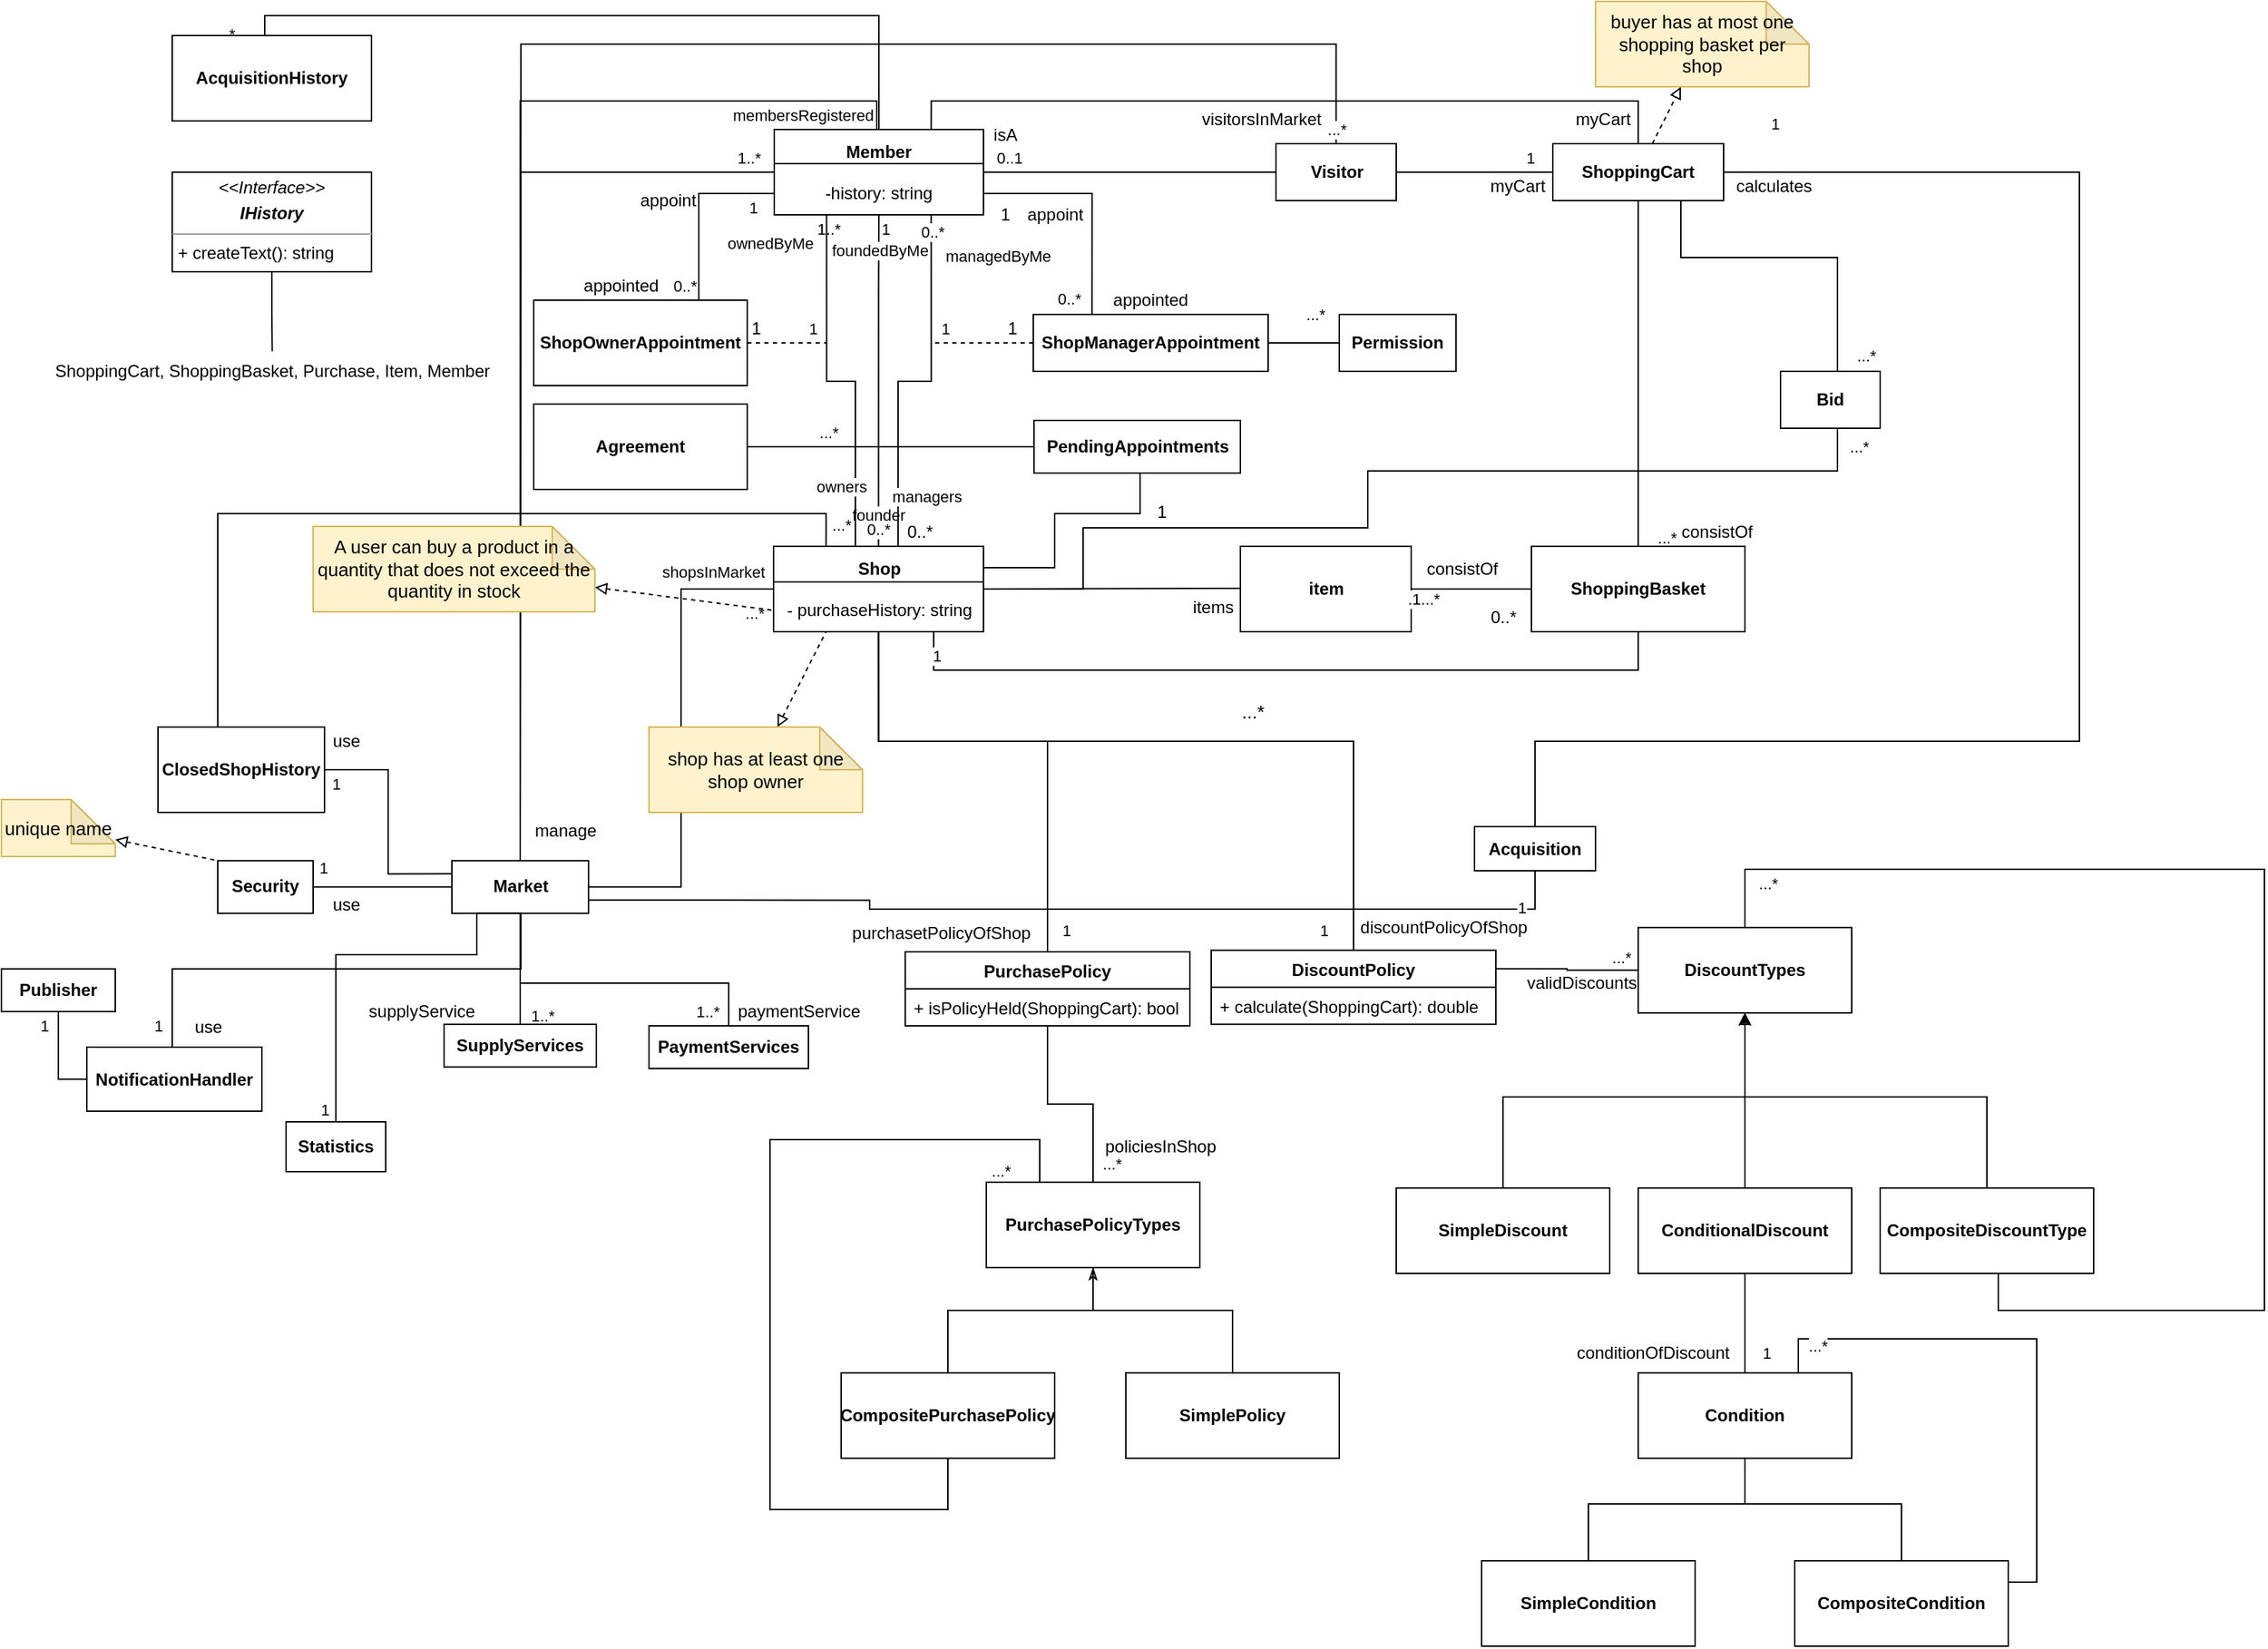 <mxfile version="19.0.2" type="device"><diagram id="ILf7Ryxjf1LyXg-0xfTQ" name="Page-1"><mxGraphModel dx="2621" dy="1331" grid="1" gridSize="10" guides="1" tooltips="1" connect="1" arrows="1" fold="1" page="1" pageScale="1" pageWidth="1169" pageHeight="827" math="0" shadow="0"><root><mxCell id="0"/><mxCell id="1" parent="0"/><mxCell id="zZ04MCCnHrwpb3KBMDZk-2" value="1..*" style="edgeStyle=orthogonalEdgeStyle;rounded=0;orthogonalLoop=1;jettySize=auto;html=1;entryX=0.5;entryY=0;entryDx=0;entryDy=0;exitX=0.5;exitY=1;exitDx=0;exitDy=0;endArrow=none;endFill=0;" parent="1" source="zZ04MCCnHrwpb3KBMDZk-151" target="zZ04MCCnHrwpb3KBMDZk-154" edge="1"><mxGeometry x="0.919" y="15" relative="1" as="geometry"><mxPoint x="-350.0" y="-20" as="sourcePoint"/><mxPoint x="-480.0" y="80" as="targetPoint"/><Array as="points"><mxPoint x="-278" y="240"/><mxPoint x="-338" y="240"/></Array><mxPoint as="offset"/></mxGeometry></mxCell><mxCell id="zZ04MCCnHrwpb3KBMDZk-6" value="...*" style="edgeStyle=orthogonalEdgeStyle;rounded=0;orthogonalLoop=1;jettySize=auto;html=1;entryX=0;entryY=0.5;entryDx=0;entryDy=0;exitX=1;exitY=0.25;exitDx=0;exitDy=0;endArrow=none;endFill=0;" parent="1" source="YQNzFtqmVnF-tTGoJXJY-17" target="zZ04MCCnHrwpb3KBMDZk-147" edge="1"><mxGeometry x="0.76" y="9" relative="1" as="geometry"><mxPoint x="345.5" y="240.92" as="sourcePoint"/><mxPoint x="-100.0" y="299.92" as="targetPoint"/><Array as="points"/><mxPoint as="offset"/></mxGeometry></mxCell><mxCell id="zZ04MCCnHrwpb3KBMDZk-12" value="...*" style="edgeStyle=orthogonalEdgeStyle;rounded=0;orthogonalLoop=1;jettySize=auto;html=1;exitX=1;exitY=0.5;exitDx=0;exitDy=0;entryX=0;entryY=0.5;entryDx=0;entryDy=0;startArrow=none;startFill=0;endArrow=none;endFill=0;" parent="1" source="zZ04MCCnHrwpb3KBMDZk-151" target="zZ04MCCnHrwpb3KBMDZk-152" edge="1"><mxGeometry x="0.919" y="-17" relative="1" as="geometry"><mxPoint x="-270" y="-41" as="sourcePoint"/><mxPoint x="-135" y="-41" as="targetPoint"/><mxPoint as="offset"/></mxGeometry></mxCell><mxCell id="rdCkNBiLZeJafty6B3A2-29" value="shopsInMarket" style="edgeLabel;html=1;align=center;verticalAlign=middle;resizable=0;points=[];" parent="zZ04MCCnHrwpb3KBMDZk-12" vertex="1" connectable="0"><mxGeometry x="0.74" y="12" relative="1" as="geometry"><mxPoint x="1" as="offset"/></mxGeometry></mxCell><mxCell id="zZ04MCCnHrwpb3KBMDZk-18" value="1" style="edgeStyle=orthogonalEdgeStyle;rounded=0;orthogonalLoop=1;jettySize=auto;html=1;entryX=1;entryY=0.5;entryDx=0;entryDy=0;startArrow=none;startFill=0;endArrow=none;endFill=0;" parent="1" source="zZ04MCCnHrwpb3KBMDZk-133" target="zZ04MCCnHrwpb3KBMDZk-134" edge="1"><mxGeometry x="-0.699" y="-10" relative="1" as="geometry"><mxPoint x="490" y="6" as="sourcePoint"/><mxPoint x="490" y="80" as="targetPoint"/><mxPoint as="offset"/></mxGeometry></mxCell><mxCell id="zZ04MCCnHrwpb3KBMDZk-116" value="...*" style="edgeStyle=orthogonalEdgeStyle;rounded=0;orthogonalLoop=1;jettySize=auto;html=1;exitX=0.5;exitY=1;exitDx=0;exitDy=0;entryX=0.5;entryY=0;entryDx=0;entryDy=0;endArrow=none;endFill=0;" parent="1" source="zZ04MCCnHrwpb3KBMDZk-133" target="zZ04MCCnHrwpb3KBMDZk-135" edge="1"><mxGeometry x="0.946" y="20" relative="1" as="geometry"><mxPoint x="570" y="-41" as="sourcePoint"/><mxPoint x="640" y="-41" as="targetPoint"/><mxPoint as="offset"/></mxGeometry></mxCell><mxCell id="zZ04MCCnHrwpb3KBMDZk-132" value="item" style="rounded=0;whiteSpace=wrap;html=1;fontStyle=1" parent="1" vertex="1"><mxGeometry x="190.5" y="-67" width="120" height="60" as="geometry"/></mxCell><mxCell id="lGT1LB07T4u3BuduWVPf-15" style="rounded=0;orthogonalLoop=1;jettySize=auto;html=1;startArrow=none;startFill=0;endArrow=block;endFill=0;dashed=1;" parent="1" source="zZ04MCCnHrwpb3KBMDZk-133" target="lGT1LB07T4u3BuduWVPf-12" edge="1"><mxGeometry relative="1" as="geometry"/></mxCell><mxCell id="BSLbOPOutaObehnxIBxA-10" value="...*" style="edgeStyle=orthogonalEdgeStyle;rounded=0;orthogonalLoop=1;jettySize=auto;html=1;endArrow=none;endFill=0;exitX=0.75;exitY=1;exitDx=0;exitDy=0;" edge="1" parent="1" source="zZ04MCCnHrwpb3KBMDZk-133" target="BSLbOPOutaObehnxIBxA-9"><mxGeometry x="0.9" y="20" relative="1" as="geometry"><Array as="points"><mxPoint x="500" y="-270"/><mxPoint x="610" y="-270"/></Array><mxPoint as="offset"/></mxGeometry></mxCell><mxCell id="zZ04MCCnHrwpb3KBMDZk-133" value="ShoppingCart" style="rounded=0;whiteSpace=wrap;html=1;fontStyle=1" parent="1" vertex="1"><mxGeometry x="410" y="-350" width="120" height="40" as="geometry"/></mxCell><mxCell id="AmER0RgIstThI9tEPLfv-13" value="0..1" style="edgeStyle=orthogonalEdgeStyle;rounded=0;orthogonalLoop=1;jettySize=auto;html=1;entryX=1;entryY=0.5;entryDx=0;entryDy=0;endArrow=none;endFill=0;" parent="1" source="zZ04MCCnHrwpb3KBMDZk-134" target="zZ04MCCnHrwpb3KBMDZk-136" edge="1"><mxGeometry x="0.83" y="-10" relative="1" as="geometry"><mxPoint as="offset"/></mxGeometry></mxCell><mxCell id="Gc8ruNeYJKHs7uA-cRgz-5" style="edgeStyle=orthogonalEdgeStyle;rounded=0;orthogonalLoop=1;jettySize=auto;html=1;entryX=0.5;entryY=0;entryDx=0;entryDy=0;endArrow=none;endFill=0;exitX=0.5;exitY=0;exitDx=0;exitDy=0;" parent="1" source="zZ04MCCnHrwpb3KBMDZk-136" target="Gc8ruNeYJKHs7uA-cRgz-4" edge="1"><mxGeometry relative="1" as="geometry"><Array as="points"><mxPoint x="-63" y="-440"/><mxPoint x="-495" y="-440"/><mxPoint x="-495" y="-426"/></Array></mxGeometry></mxCell><mxCell id="Gc8ruNeYJKHs7uA-cRgz-6" value="...*" style="edgeLabel;html=1;align=center;verticalAlign=middle;resizable=0;points=[];" parent="Gc8ruNeYJKHs7uA-cRgz-5" vertex="1" connectable="0"><mxGeometry x="0.938" y="-6" relative="1" as="geometry"><mxPoint x="-22" y="10" as="offset"/></mxGeometry></mxCell><mxCell id="zZ04MCCnHrwpb3KBMDZk-134" value="Visitor" style="rounded=0;whiteSpace=wrap;html=1;fontStyle=1" parent="1" vertex="1"><mxGeometry x="215.5" y="-350" width="84.5" height="40" as="geometry"/></mxCell><mxCell id="AmER0RgIstThI9tEPLfv-28" style="edgeStyle=orthogonalEdgeStyle;rounded=0;orthogonalLoop=1;jettySize=auto;html=1;entryX=0.75;entryY=1;entryDx=0;entryDy=0;endArrow=none;endFill=0;" parent="1" source="zZ04MCCnHrwpb3KBMDZk-135" target="zZ04MCCnHrwpb3KBMDZk-152" edge="1"><mxGeometry relative="1" as="geometry"><Array as="points"><mxPoint x="470" y="20"/><mxPoint x="-25" y="20"/></Array></mxGeometry></mxCell><mxCell id="AmER0RgIstThI9tEPLfv-60" value="1" style="edgeLabel;html=1;align=center;verticalAlign=middle;resizable=0;points=[];" parent="AmER0RgIstThI9tEPLfv-28" vertex="1" connectable="0"><mxGeometry x="0.846" y="-1" relative="1" as="geometry"><mxPoint x="-12" y="-9" as="offset"/></mxGeometry></mxCell><mxCell id="AmER0RgIstThI9tEPLfv-52" value=".1...*" style="edgeStyle=orthogonalEdgeStyle;rounded=0;orthogonalLoop=1;jettySize=auto;html=1;endArrow=none;endFill=0;" parent="1" source="zZ04MCCnHrwpb3KBMDZk-135" target="zZ04MCCnHrwpb3KBMDZk-132" edge="1"><mxGeometry x="0.775" y="7" relative="1" as="geometry"><mxPoint x="-1" as="offset"/></mxGeometry></mxCell><mxCell id="zZ04MCCnHrwpb3KBMDZk-135" value="ShoppingBasket" style="rounded=0;whiteSpace=wrap;html=1;fontStyle=1" parent="1" vertex="1"><mxGeometry x="395" y="-67" width="150" height="60" as="geometry"/></mxCell><mxCell id="AmER0RgIstThI9tEPLfv-17" style="edgeStyle=orthogonalEdgeStyle;rounded=0;orthogonalLoop=1;jettySize=auto;html=1;entryX=0.5;entryY=0;entryDx=0;entryDy=0;endArrow=none;endFill=0;exitX=0.75;exitY=0;exitDx=0;exitDy=0;" parent="1" source="zZ04MCCnHrwpb3KBMDZk-136" target="zZ04MCCnHrwpb3KBMDZk-133" edge="1"><mxGeometry relative="1" as="geometry"/></mxCell><mxCell id="zZ04MCCnHrwpb3KBMDZk-136" value="&lt;b&gt;Member&lt;/b&gt;&lt;br&gt;&lt;div style=&quot;text-align: left&quot;&gt;&lt;span&gt;&lt;br&gt;&lt;/span&gt;&lt;/div&gt;&lt;div style=&quot;text-align: left&quot;&gt;&lt;span&gt;-history: string&lt;/span&gt;&lt;/div&gt;" style="rounded=0;whiteSpace=wrap;html=1;" parent="1" vertex="1"><mxGeometry x="-137" y="-360" width="147" height="60" as="geometry"/></mxCell><mxCell id="AmER0RgIstThI9tEPLfv-18" value="0..*" style="edgeStyle=orthogonalEdgeStyle;rounded=0;orthogonalLoop=1;jettySize=auto;html=1;entryX=1;entryY=0.75;entryDx=0;entryDy=0;endArrow=none;endFill=0;exitX=0.25;exitY=0;exitDx=0;exitDy=0;" parent="1" source="zZ04MCCnHrwpb3KBMDZk-137" target="zZ04MCCnHrwpb3KBMDZk-136" edge="1"><mxGeometry x="-0.876" y="16" relative="1" as="geometry"><mxPoint y="-1" as="offset"/></mxGeometry></mxCell><mxCell id="AmER0RgIstThI9tEPLfv-20" value="1" style="edgeStyle=orthogonalEdgeStyle;rounded=0;orthogonalLoop=1;jettySize=auto;html=1;endArrow=none;endFill=0;dashed=1;exitX=0;exitY=0.5;exitDx=0;exitDy=0;" parent="1" source="zZ04MCCnHrwpb3KBMDZk-137" edge="1"><mxGeometry x="0.818" y="-10" relative="1" as="geometry"><mxPoint x="-24" y="-210" as="targetPoint"/><mxPoint x="38" y="-210" as="sourcePoint"/><mxPoint as="offset"/></mxGeometry></mxCell><mxCell id="BSLbOPOutaObehnxIBxA-2" value="...*" style="edgeStyle=orthogonalEdgeStyle;rounded=0;orthogonalLoop=1;jettySize=auto;html=1;endArrow=none;endFill=0;" edge="1" parent="1" source="zZ04MCCnHrwpb3KBMDZk-137" target="BSLbOPOutaObehnxIBxA-1"><mxGeometry x="0.321" y="20" relative="1" as="geometry"><mxPoint as="offset"/></mxGeometry></mxCell><mxCell id="zZ04MCCnHrwpb3KBMDZk-137" value="&lt;b&gt;ShopManagerAppointment&lt;/b&gt;" style="rounded=0;whiteSpace=wrap;html=1;" parent="1" vertex="1"><mxGeometry x="45" y="-230" width="165" height="40" as="geometry"/></mxCell><mxCell id="rdCkNBiLZeJafty6B3A2-33" style="edgeStyle=orthogonalEdgeStyle;rounded=0;orthogonalLoop=1;jettySize=auto;html=1;entryX=0.5;entryY=0;entryDx=0;entryDy=0;endArrow=none;endFill=0;startArrow=block;startFill=0;exitX=0.5;exitY=1;exitDx=0;exitDy=0;" parent="1" source="zZ04MCCnHrwpb3KBMDZk-147" target="rdCkNBiLZeJafty6B3A2-30" edge="1"><mxGeometry relative="1" as="geometry"><Array as="points"><mxPoint x="545" y="360"/><mxPoint x="545" y="360"/></Array></mxGeometry></mxCell><mxCell id="rdCkNBiLZeJafty6B3A2-34" style="edgeStyle=orthogonalEdgeStyle;rounded=0;orthogonalLoop=1;jettySize=auto;html=1;endArrow=none;endFill=0;startArrow=block;startFill=0;exitX=0.5;exitY=1;exitDx=0;exitDy=0;entryX=0.5;entryY=0;entryDx=0;entryDy=0;" parent="1" source="zZ04MCCnHrwpb3KBMDZk-147" target="rdCkNBiLZeJafty6B3A2-31" edge="1"><mxGeometry relative="1" as="geometry"><Array as="points"><mxPoint x="545" y="320"/><mxPoint x="375" y="320"/></Array></mxGeometry></mxCell><mxCell id="zZ04MCCnHrwpb3KBMDZk-147" value="&lt;span style=&quot;font-weight: 700&quot;&gt;DiscountTypes&lt;br&gt;&lt;/span&gt;" style="rounded=0;whiteSpace=wrap;html=1;" parent="1" vertex="1"><mxGeometry x="470" y="200.92" width="150" height="60" as="geometry"/></mxCell><mxCell id="zZ04MCCnHrwpb3KBMDZk-150" value="&lt;span style=&quot;font-weight: 700&quot;&gt;Security&lt;/span&gt;" style="rounded=0;whiteSpace=wrap;html=1;" parent="1" vertex="1"><mxGeometry x="-528" y="153.92" width="67" height="37" as="geometry"/></mxCell><mxCell id="zZ04MCCnHrwpb3KBMDZk-164" value="1..*" style="edgeStyle=orthogonalEdgeStyle;rounded=0;orthogonalLoop=1;jettySize=auto;html=1;exitX=0.5;exitY=1;exitDx=0;exitDy=0;endArrow=none;endFill=0;entryX=0.5;entryY=0;entryDx=0;entryDy=0;" parent="1" source="zZ04MCCnHrwpb3KBMDZk-151" target="zZ04MCCnHrwpb3KBMDZk-161" edge="1"><mxGeometry x="0.921" y="-15" relative="1" as="geometry"><Array as="points"><mxPoint x="-278" y="240"/><mxPoint x="-173" y="240"/></Array><mxPoint y="-1" as="offset"/></mxGeometry></mxCell><mxCell id="zZ04MCCnHrwpb3KBMDZk-165" value="1" style="edgeStyle=orthogonalEdgeStyle;rounded=0;orthogonalLoop=1;jettySize=auto;html=1;exitX=0;exitY=0.5;exitDx=0;exitDy=0;entryX=1;entryY=0.5;entryDx=0;entryDy=0;endArrow=none;endFill=0;" parent="1" source="zZ04MCCnHrwpb3KBMDZk-151" target="zZ04MCCnHrwpb3KBMDZk-150" edge="1"><mxGeometry x="0.859" y="-13" relative="1" as="geometry"><mxPoint as="offset"/></mxGeometry></mxCell><mxCell id="AmER0RgIstThI9tEPLfv-12" style="edgeStyle=orthogonalEdgeStyle;rounded=0;orthogonalLoop=1;jettySize=auto;html=1;entryX=0.5;entryY=0;entryDx=0;entryDy=0;endArrow=none;endFill=0;exitX=0.5;exitY=0;exitDx=0;exitDy=0;" parent="1" source="zZ04MCCnHrwpb3KBMDZk-151" target="zZ04MCCnHrwpb3KBMDZk-136" edge="1"><mxGeometry relative="1" as="geometry"><Array as="points"><mxPoint x="-315" y="-380"/><mxPoint x="-65" y="-380"/><mxPoint x="-65" y="-360"/></Array></mxGeometry></mxCell><mxCell id="rdCkNBiLZeJafty6B3A2-19" value="membersRegistered" style="edgeLabel;html=1;align=center;verticalAlign=middle;resizable=0;points=[];" parent="AmER0RgIstThI9tEPLfv-12" vertex="1" connectable="0"><mxGeometry x="0.783" y="2" relative="1" as="geometry"><mxPoint x="14" y="12" as="offset"/></mxGeometry></mxCell><mxCell id="AmER0RgIstThI9tEPLfv-29" value="...*" style="edgeStyle=orthogonalEdgeStyle;rounded=0;orthogonalLoop=1;jettySize=auto;html=1;endArrow=none;endFill=0;exitX=0.5;exitY=0;exitDx=0;exitDy=0;" parent="1" source="zZ04MCCnHrwpb3KBMDZk-151" target="zZ04MCCnHrwpb3KBMDZk-134" edge="1"><mxGeometry x="0.983" relative="1" as="geometry"><Array as="points"><mxPoint x="-315" y="143"/><mxPoint x="-315" y="-420"/><mxPoint x="266" y="-420"/></Array><mxPoint as="offset"/></mxGeometry></mxCell><mxCell id="zZ04MCCnHrwpb3KBMDZk-151" value="&lt;span style=&quot;font-weight: 700&quot;&gt;Market&lt;/span&gt;" style="rounded=0;whiteSpace=wrap;html=1;" parent="1" vertex="1"><mxGeometry x="-363.5" y="153.92" width="96" height="37" as="geometry"/></mxCell><mxCell id="zZ04MCCnHrwpb3KBMDZk-153" style="edgeStyle=orthogonalEdgeStyle;rounded=0;orthogonalLoop=1;jettySize=auto;html=1;exitX=1;exitY=0.5;exitDx=0;exitDy=0;endArrow=none;endFill=0;" parent="1" source="zZ04MCCnHrwpb3KBMDZk-152" edge="1"><mxGeometry relative="1" as="geometry"><mxPoint x="190.0" y="-37.5" as="targetPoint"/></mxGeometry></mxCell><mxCell id="zZ04MCCnHrwpb3KBMDZk-166" value="1" style="edgeStyle=orthogonalEdgeStyle;rounded=0;orthogonalLoop=1;jettySize=auto;html=1;exitX=0.5;exitY=1;exitDx=0;exitDy=0;entryX=0.5;entryY=0;entryDx=0;entryDy=0;endArrow=none;endFill=0;" parent="1" source="zZ04MCCnHrwpb3KBMDZk-152" target="YQNzFtqmVnF-tTGoJXJY-17" edge="1"><mxGeometry x="0.949" y="-21" relative="1" as="geometry"><Array as="points"><mxPoint x="-64" y="70"/><mxPoint x="270" y="70"/></Array><mxPoint as="offset"/><mxPoint x="270.5" y="210.92" as="targetPoint"/></mxGeometry></mxCell><mxCell id="lGT1LB07T4u3BuduWVPf-9" value="1" style="edgeStyle=orthogonalEdgeStyle;rounded=0;orthogonalLoop=1;jettySize=auto;html=1;startArrow=none;startFill=0;endArrow=none;endFill=0;entryX=0.5;entryY=0;entryDx=0;entryDy=0;exitX=0.5;exitY=1;exitDx=0;exitDy=0;" parent="1" source="zZ04MCCnHrwpb3KBMDZk-152" target="YQNzFtqmVnF-tTGoJXJY-21" edge="1"><mxGeometry x="0.911" y="13" relative="1" as="geometry"><Array as="points"><mxPoint x="-64" y="70"/><mxPoint x="55" y="70"/></Array><mxPoint as="offset"/><mxPoint x="87" y="210.92" as="targetPoint"/></mxGeometry></mxCell><mxCell id="AmER0RgIstThI9tEPLfv-1" value="founder" style="edgeStyle=orthogonalEdgeStyle;rounded=0;orthogonalLoop=1;jettySize=auto;html=1;entryX=0.5;entryY=1;entryDx=0;entryDy=0;exitX=0.5;exitY=0;exitDx=0;exitDy=0;endArrow=none;endFill=0;" parent="1" source="zZ04MCCnHrwpb3KBMDZk-152" target="zZ04MCCnHrwpb3KBMDZk-136" edge="1"><mxGeometry x="-0.803" relative="1" as="geometry"><Array as="points"><mxPoint x="-64" y="-250"/><mxPoint x="-64" y="-250"/></Array><mxPoint y="1" as="offset"/></mxGeometry></mxCell><mxCell id="rdCkNBiLZeJafty6B3A2-1" value="1" style="edgeLabel;html=1;align=center;verticalAlign=middle;resizable=0;points=[];" parent="AmER0RgIstThI9tEPLfv-1" vertex="1" connectable="0"><mxGeometry x="0.813" relative="1" as="geometry"><mxPoint x="4" y="-12" as="offset"/></mxGeometry></mxCell><mxCell id="rdCkNBiLZeJafty6B3A2-4" value="foundedByMe" style="edgeLabel;html=1;align=center;verticalAlign=middle;resizable=0;points=[];" parent="AmER0RgIstThI9tEPLfv-1" vertex="1" connectable="0"><mxGeometry x="0.786" relative="1" as="geometry"><mxPoint as="offset"/></mxGeometry></mxCell><mxCell id="AmER0RgIstThI9tEPLfv-2" value="managedByMe" style="edgeStyle=orthogonalEdgeStyle;rounded=0;orthogonalLoop=1;jettySize=auto;html=1;entryX=0.75;entryY=1;entryDx=0;entryDy=0;endArrow=none;endFill=0;" parent="1" source="zZ04MCCnHrwpb3KBMDZk-152" target="zZ04MCCnHrwpb3KBMDZk-136" edge="1"><mxGeometry x="0.766" y="-47" relative="1" as="geometry"><mxPoint y="-1" as="offset"/><Array as="points"><mxPoint x="-50" y="-183"/><mxPoint x="-27" y="-183"/></Array></mxGeometry></mxCell><mxCell id="rdCkNBiLZeJafty6B3A2-2" value="1..*" style="edgeLabel;html=1;align=center;verticalAlign=middle;resizable=0;points=[];" parent="AmER0RgIstThI9tEPLfv-2" vertex="1" connectable="0"><mxGeometry x="0.862" y="-5" relative="1" as="geometry"><mxPoint x="-78" y="-8" as="offset"/></mxGeometry></mxCell><mxCell id="rdCkNBiLZeJafty6B3A2-3" value="0..*" style="edgeLabel;html=1;align=center;verticalAlign=middle;resizable=0;points=[];" parent="AmER0RgIstThI9tEPLfv-2" vertex="1" connectable="0"><mxGeometry x="0.909" relative="1" as="geometry"><mxPoint as="offset"/></mxGeometry></mxCell><mxCell id="rdCkNBiLZeJafty6B3A2-5" value="managers" style="edgeLabel;html=1;align=center;verticalAlign=middle;resizable=0;points=[];" parent="AmER0RgIstThI9tEPLfv-2" vertex="1" connectable="0"><mxGeometry x="-0.726" y="-2" relative="1" as="geometry"><mxPoint x="18" as="offset"/></mxGeometry></mxCell><mxCell id="AmER0RgIstThI9tEPLfv-3" value="ownedByMe" style="edgeStyle=orthogonalEdgeStyle;rounded=0;orthogonalLoop=1;jettySize=auto;html=1;entryX=0.25;entryY=1;entryDx=0;entryDy=0;endArrow=none;endFill=0;" parent="1" source="zZ04MCCnHrwpb3KBMDZk-152" target="zZ04MCCnHrwpb3KBMDZk-136" edge="1"><mxGeometry x="0.842" y="40" relative="1" as="geometry"><mxPoint as="offset"/><Array as="points"><mxPoint x="-80" y="-183"/><mxPoint x="-100" y="-183"/></Array></mxGeometry></mxCell><mxCell id="AmER0RgIstThI9tEPLfv-26" value="0..*" style="edgeLabel;html=1;align=center;verticalAlign=middle;resizable=0;points=[];" parent="AmER0RgIstThI9tEPLfv-3" vertex="1" connectable="0"><mxGeometry x="-0.874" y="-1" relative="1" as="geometry"><mxPoint x="15" y="4" as="offset"/></mxGeometry></mxCell><mxCell id="rdCkNBiLZeJafty6B3A2-6" value="owners" style="edgeLabel;html=1;align=center;verticalAlign=middle;resizable=0;points=[];" parent="AmER0RgIstThI9tEPLfv-3" vertex="1" connectable="0"><mxGeometry x="-0.666" y="-1" relative="1" as="geometry"><mxPoint x="-11" as="offset"/></mxGeometry></mxCell><mxCell id="BSLbOPOutaObehnxIBxA-11" style="edgeStyle=orthogonalEdgeStyle;rounded=0;orthogonalLoop=1;jettySize=auto;html=1;entryX=0.5;entryY=1;entryDx=0;entryDy=0;endArrow=none;endFill=0;" edge="1" parent="1" source="zZ04MCCnHrwpb3KBMDZk-152" target="BSLbOPOutaObehnxIBxA-9"><mxGeometry relative="1" as="geometry"><Array as="points"><mxPoint x="80" y="-37"/><mxPoint x="80" y="-80"/><mxPoint x="280" y="-80"/><mxPoint x="280" y="-120"/><mxPoint x="610" y="-120"/></Array></mxGeometry></mxCell><mxCell id="BSLbOPOutaObehnxIBxA-12" value="...*" style="edgeLabel;html=1;align=center;verticalAlign=middle;resizable=0;points=[];" vertex="1" connectable="0" parent="BSLbOPOutaObehnxIBxA-11"><mxGeometry x="0.871" y="1" relative="1" as="geometry"><mxPoint x="26" y="-16" as="offset"/></mxGeometry></mxCell><mxCell id="zZ04MCCnHrwpb3KBMDZk-152" value="&lt;b&gt;Shop&lt;/b&gt;&lt;br&gt;&lt;br&gt;- purchaseHistory: string" style="rounded=0;whiteSpace=wrap;html=1;" parent="1" vertex="1"><mxGeometry x="-137.5" y="-67" width="147.5" height="60" as="geometry"/></mxCell><mxCell id="zZ04MCCnHrwpb3KBMDZk-154" value="&lt;span style=&quot;font-weight: 700&quot;&gt;SupplyServices&lt;/span&gt;" style="rounded=0;whiteSpace=wrap;html=1;" parent="1" vertex="1"><mxGeometry x="-369" y="268.92" width="107" height="30" as="geometry"/></mxCell><mxCell id="zZ04MCCnHrwpb3KBMDZk-161" value="&lt;span style=&quot;font-weight: 700&quot;&gt;Payment&lt;/span&gt;&lt;span style=&quot;font-weight: 700&quot;&gt;Services&lt;/span&gt;" style="rounded=0;whiteSpace=wrap;html=1;" parent="1" vertex="1"><mxGeometry x="-225" y="270" width="112" height="30" as="geometry"/></mxCell><mxCell id="zZ04MCCnHrwpb3KBMDZk-174" style="edgeStyle=orthogonalEdgeStyle;rounded=0;orthogonalLoop=1;jettySize=auto;html=1;exitX=0.5;exitY=1;exitDx=0;exitDy=0;entryX=0.5;entryY=0;entryDx=0;entryDy=0;startArrow=none;startFill=0;endArrow=classic;endFill=1;" parent="1" edge="1"><mxGeometry relative="1" as="geometry"><mxPoint x="612" y="544" as="sourcePoint"/></mxGeometry></mxCell><mxCell id="baPrjQeXcJhK8P1JM_mB-3" value="&lt;font style=&quot;font-size: 13px&quot;&gt;...*&lt;/font&gt;" style="edgeLabel;html=1;align=center;verticalAlign=middle;resizable=0;points=[];" parent="1" vertex="1" connectable="0"><mxGeometry x="430" y="240.92" as="geometry"><mxPoint x="-231" y="-192" as="offset"/></mxGeometry></mxCell><mxCell id="baPrjQeXcJhK8P1JM_mB-5" value="1..*" style="edgeStyle=orthogonalEdgeStyle;rounded=0;orthogonalLoop=1;jettySize=auto;html=1;entryX=0;entryY=0.5;entryDx=0;entryDy=0;endArrow=none;endFill=0;exitX=0.5;exitY=0;exitDx=0;exitDy=0;" parent="1" source="zZ04MCCnHrwpb3KBMDZk-151" target="zZ04MCCnHrwpb3KBMDZk-136" edge="1"><mxGeometry x="0.945" y="10" relative="1" as="geometry"><mxPoint x="-330" y="140" as="sourcePoint"/><Array as="points"><mxPoint x="-315" y="143"/><mxPoint x="-315" y="-330"/></Array><mxPoint x="-350" y="-300" as="targetPoint"/><mxPoint as="offset"/></mxGeometry></mxCell><mxCell id="lGT1LB07T4u3BuduWVPf-1" style="rounded=0;orthogonalLoop=1;jettySize=auto;html=1;entryX=0;entryY=0;entryDx=0;entryDy=0;dashed=1;fontSize=13;startArrow=block;startFill=0;endArrow=none;endFill=0;" parent="1" source="lGT1LB07T4u3BuduWVPf-2" target="zZ04MCCnHrwpb3KBMDZk-150" edge="1"><mxGeometry relative="1" as="geometry"><mxPoint x="545" y="200" as="targetPoint"/></mxGeometry></mxCell><mxCell id="lGT1LB07T4u3BuduWVPf-2" value="unique name" style="shape=note;whiteSpace=wrap;html=1;backgroundOutline=1;darkOpacity=0.05;fontSize=13;fillColor=#fff2cc;strokeColor=#d6b656;size=31;" parent="1" vertex="1"><mxGeometry x="-680" y="111" width="80" height="40" as="geometry"/></mxCell><mxCell id="lGT1LB07T4u3BuduWVPf-7" style="rounded=0;orthogonalLoop=1;jettySize=auto;html=1;entryX=0.25;entryY=1;entryDx=0;entryDy=0;startArrow=block;startFill=0;endArrow=none;endFill=0;dashed=1;" parent="1" source="lGT1LB07T4u3BuduWVPf-4" target="zZ04MCCnHrwpb3KBMDZk-152" edge="1"><mxGeometry relative="1" as="geometry"/></mxCell><mxCell id="lGT1LB07T4u3BuduWVPf-4" value="shop has at least one shop owner" style="shape=note;whiteSpace=wrap;html=1;backgroundOutline=1;darkOpacity=0.05;fontSize=13;fillColor=#fff2cc;strokeColor=#d6b656;" parent="1" vertex="1"><mxGeometry x="-225" y="60" width="150" height="60" as="geometry"/></mxCell><mxCell id="lGT1LB07T4u3BuduWVPf-12" value="buyer has at most one shopping basket per shop" style="shape=note;whiteSpace=wrap;html=1;backgroundOutline=1;darkOpacity=0.05;fontSize=13;fillColor=#fff2cc;strokeColor=#d6b656;" parent="1" vertex="1"><mxGeometry x="440" y="-450" width="150" height="60" as="geometry"/></mxCell><mxCell id="lGT1LB07T4u3BuduWVPf-21" style="rounded=0;orthogonalLoop=1;jettySize=auto;html=1;entryX=0;entryY=0.75;entryDx=0;entryDy=0;dashed=1;startArrow=block;startFill=0;endArrow=none;endFill=0;" parent="1" source="lGT1LB07T4u3BuduWVPf-19" target="zZ04MCCnHrwpb3KBMDZk-152" edge="1"><mxGeometry relative="1" as="geometry"/></mxCell><mxCell id="lGT1LB07T4u3BuduWVPf-19" value="A user can buy a product in a quantity that does not exceed the quantity in stock" style="shape=note;whiteSpace=wrap;html=1;backgroundOutline=1;darkOpacity=0.05;fontSize=13;fillColor=#fff2cc;strokeColor=#d6b656;" parent="1" vertex="1"><mxGeometry x="-461" y="-81" width="198" height="60" as="geometry"/></mxCell><mxCell id="AmER0RgIstThI9tEPLfv-7" value="1" style="edgeStyle=orthogonalEdgeStyle;rounded=0;orthogonalLoop=1;jettySize=auto;html=1;endArrow=none;endFill=0;dashed=1;" parent="1" source="AmER0RgIstThI9tEPLfv-5" edge="1"><mxGeometry x="0.643" y="10" relative="1" as="geometry"><mxPoint x="-100" y="-210" as="targetPoint"/><mxPoint as="offset"/></mxGeometry></mxCell><mxCell id="AmER0RgIstThI9tEPLfv-19" value="0..*" style="edgeStyle=orthogonalEdgeStyle;rounded=0;orthogonalLoop=1;jettySize=auto;html=1;entryX=0;entryY=0.75;entryDx=0;entryDy=0;endArrow=none;endFill=0;" parent="1" source="AmER0RgIstThI9tEPLfv-5" target="zZ04MCCnHrwpb3KBMDZk-136" edge="1"><mxGeometry x="-0.844" y="10" relative="1" as="geometry"><Array as="points"><mxPoint x="-190" y="-315"/></Array><mxPoint as="offset"/></mxGeometry></mxCell><mxCell id="AmER0RgIstThI9tEPLfv-24" value="1" style="edgeLabel;html=1;align=center;verticalAlign=middle;resizable=0;points=[];" parent="AmER0RgIstThI9tEPLfv-19" vertex="1" connectable="0"><mxGeometry x="0.766" y="-10" relative="1" as="geometry"><mxPoint as="offset"/></mxGeometry></mxCell><mxCell id="AmER0RgIstThI9tEPLfv-5" value="&lt;b&gt;ShopOwnerAppointment&lt;/b&gt;" style="rounded=0;whiteSpace=wrap;html=1;" parent="1" vertex="1"><mxGeometry x="-306" y="-240" width="150" height="60" as="geometry"/></mxCell><mxCell id="AmER0RgIstThI9tEPLfv-21" value="1" style="text;html=1;align=center;verticalAlign=middle;resizable=0;points=[];autosize=1;strokeColor=none;fillColor=none;" parent="1" vertex="1"><mxGeometry x="20" y="-230" width="20" height="20" as="geometry"/></mxCell><mxCell id="AmER0RgIstThI9tEPLfv-23" value="1" style="text;html=1;align=center;verticalAlign=middle;resizable=0;points=[];autosize=1;strokeColor=none;fillColor=none;" parent="1" vertex="1"><mxGeometry x="-160" y="-230" width="20" height="20" as="geometry"/></mxCell><mxCell id="AmER0RgIstThI9tEPLfv-25" value="1" style="text;html=1;align=center;verticalAlign=middle;resizable=0;points=[];autosize=1;strokeColor=none;fillColor=none;" parent="1" vertex="1"><mxGeometry x="15" y="-310" width="20" height="20" as="geometry"/></mxCell><mxCell id="AmER0RgIstThI9tEPLfv-27" value="0..*" style="text;html=1;align=center;verticalAlign=middle;resizable=0;points=[];autosize=1;strokeColor=none;fillColor=none;" parent="1" vertex="1"><mxGeometry x="-50" y="-87" width="30" height="20" as="geometry"/></mxCell><mxCell id="AmER0RgIstThI9tEPLfv-31" value="1" style="edgeStyle=orthogonalEdgeStyle;rounded=0;orthogonalLoop=1;jettySize=auto;html=1;entryX=0;entryY=0.25;entryDx=0;entryDy=0;endArrow=none;endFill=0;" parent="1" source="AmER0RgIstThI9tEPLfv-30" target="zZ04MCCnHrwpb3KBMDZk-151" edge="1"><mxGeometry x="-0.91" y="-10" relative="1" as="geometry"><mxPoint as="offset"/></mxGeometry></mxCell><mxCell id="AmER0RgIstThI9tEPLfv-58" value="...*" style="edgeStyle=orthogonalEdgeStyle;rounded=0;orthogonalLoop=1;jettySize=auto;html=1;startArrow=none;startFill=0;endArrow=none;endFill=0;entryX=0.25;entryY=0;entryDx=0;entryDy=0;" parent="1" source="AmER0RgIstThI9tEPLfv-30" target="zZ04MCCnHrwpb3KBMDZk-152" edge="1"><mxGeometry x="0.946" y="11" relative="1" as="geometry"><mxPoint x="-330" y="-90" as="targetPoint"/><Array as="points"><mxPoint x="-528" y="-90"/><mxPoint x="-101" y="-90"/></Array><mxPoint y="1" as="offset"/></mxGeometry></mxCell><mxCell id="AmER0RgIstThI9tEPLfv-30" value="&lt;span style=&quot;font-weight: 700&quot;&gt;ClosedShopHistory&lt;/span&gt;" style="rounded=0;whiteSpace=wrap;html=1;" parent="1" vertex="1"><mxGeometry x="-570" y="60" width="117" height="60" as="geometry"/></mxCell><mxCell id="AmER0RgIstThI9tEPLfv-41" style="edgeStyle=orthogonalEdgeStyle;rounded=0;orthogonalLoop=1;jettySize=auto;html=1;endArrow=none;endFill=0;entryX=0.501;entryY=0.143;entryDx=0;entryDy=0;entryPerimeter=0;" parent="1" source="AmER0RgIstThI9tEPLfv-39" edge="1"><mxGeometry relative="1" as="geometry"><mxPoint x="-489.73" y="-204.14" as="targetPoint"/></mxGeometry></mxCell><mxCell id="AmER0RgIstThI9tEPLfv-39" value="&lt;p style=&quot;margin: 0px ; margin-top: 4px ; text-align: center&quot;&gt;&lt;i&gt;&amp;lt;&amp;lt;Interface&amp;gt;&amp;gt;&lt;/i&gt;&lt;/p&gt;&lt;p style=&quot;margin: 0px ; margin-top: 4px ; text-align: center&quot;&gt;&lt;i&gt;&lt;b&gt;IHistory&lt;/b&gt;&lt;/i&gt;&lt;/p&gt;&lt;hr size=&quot;1&quot;&gt;&lt;p style=&quot;margin: 0px ; margin-left: 4px&quot;&gt;+ createText(): string&lt;br&gt;&lt;/p&gt;" style="verticalAlign=top;align=left;overflow=fill;fontSize=12;fontFamily=Helvetica;html=1;" parent="1" vertex="1"><mxGeometry x="-560" y="-330" width="140" height="70" as="geometry"/></mxCell><mxCell id="AmER0RgIstThI9tEPLfv-42" value="ShoppingCart, ShoppingBasket, Purchase, Item, Member" style="text;html=1;align=center;verticalAlign=middle;resizable=0;points=[];autosize=1;strokeColor=none;fillColor=none;" parent="1" vertex="1"><mxGeometry x="-650" y="-200" width="320" height="20" as="geometry"/></mxCell><mxCell id="AmER0RgIstThI9tEPLfv-50" value="" style="line;strokeWidth=1;fillColor=none;align=left;verticalAlign=middle;spacingTop=-1;spacingLeft=3;spacingRight=3;rotatable=0;labelPosition=right;points=[];portConstraint=eastwest;" parent="1" vertex="1"><mxGeometry x="-137" y="-340" width="147" height="8" as="geometry"/></mxCell><mxCell id="BSLbOPOutaObehnxIBxA-6" style="edgeStyle=orthogonalEdgeStyle;rounded=0;orthogonalLoop=1;jettySize=auto;html=1;entryX=0.5;entryY=1;entryDx=0;entryDy=0;endArrow=none;endFill=0;exitX=1;exitY=0.25;exitDx=0;exitDy=0;" edge="1" parent="1" source="zZ04MCCnHrwpb3KBMDZk-152" target="BSLbOPOutaObehnxIBxA-4"><mxGeometry relative="1" as="geometry"><Array as="points"><mxPoint x="60" y="-52"/><mxPoint x="60" y="-90"/><mxPoint x="120" y="-90"/></Array></mxGeometry></mxCell><mxCell id="AmER0RgIstThI9tEPLfv-51" value="" style="line;strokeWidth=1;fillColor=none;align=left;verticalAlign=middle;spacingTop=-1;spacingLeft=3;spacingRight=3;rotatable=0;labelPosition=right;points=[];portConstraint=eastwest;" parent="1" vertex="1"><mxGeometry x="-137" y="-46" width="147" height="8" as="geometry"/></mxCell><mxCell id="AmER0RgIstThI9tEPLfv-53" value="manage" style="text;html=1;align=center;verticalAlign=middle;resizable=0;points=[];autosize=1;strokeColor=none;fillColor=none;" parent="1" vertex="1"><mxGeometry x="-314" y="123" width="60" height="20" as="geometry"/></mxCell><mxCell id="rdCkNBiLZeJafty6B3A2-8" value="1" style="edgeStyle=orthogonalEdgeStyle;rounded=0;orthogonalLoop=1;jettySize=auto;html=1;entryX=0.25;entryY=1;entryDx=0;entryDy=0;endArrow=none;endFill=0;" parent="1" source="rdCkNBiLZeJafty6B3A2-7" target="zZ04MCCnHrwpb3KBMDZk-151" edge="1"><mxGeometry x="-0.916" y="10" relative="1" as="geometry"><Array as="points"><mxPoint x="-560" y="230"/><mxPoint x="-315" y="230"/></Array><mxPoint as="offset"/></mxGeometry></mxCell><mxCell id="BSLbOPOutaObehnxIBxA-18" value="1" style="edgeStyle=orthogonalEdgeStyle;rounded=0;orthogonalLoop=1;jettySize=auto;html=1;entryX=0.5;entryY=1;entryDx=0;entryDy=0;endArrow=none;endFill=0;exitX=0;exitY=0.5;exitDx=0;exitDy=0;" edge="1" parent="1" source="rdCkNBiLZeJafty6B3A2-7" target="BSLbOPOutaObehnxIBxA-17"><mxGeometry x="0.704" y="10" relative="1" as="geometry"><mxPoint as="offset"/></mxGeometry></mxCell><mxCell id="rdCkNBiLZeJafty6B3A2-7" value="&lt;span style=&quot;font-weight: 700&quot;&gt;NotificationHandler&lt;/span&gt;" style="rounded=0;whiteSpace=wrap;html=1;" parent="1" vertex="1"><mxGeometry x="-620" y="285" width="123" height="45" as="geometry"/></mxCell><mxCell id="rdCkNBiLZeJafty6B3A2-10" value="1" style="edgeStyle=orthogonalEdgeStyle;rounded=0;orthogonalLoop=1;jettySize=auto;html=1;entryX=1;entryY=0.75;entryDx=0;entryDy=0;endArrow=none;endFill=0;" parent="1" source="rdCkNBiLZeJafty6B3A2-9" target="zZ04MCCnHrwpb3KBMDZk-151" edge="1"><mxGeometry x="-0.926" y="-10" relative="1" as="geometry"><Array as="points"><mxPoint x="-70" y="188"/></Array><mxPoint as="offset"/></mxGeometry></mxCell><mxCell id="Gc8ruNeYJKHs7uA-cRgz-1" style="edgeStyle=orthogonalEdgeStyle;rounded=0;orthogonalLoop=1;jettySize=auto;html=1;entryX=1;entryY=0.5;entryDx=0;entryDy=0;endArrow=none;endFill=0;exitX=0.5;exitY=0;exitDx=0;exitDy=0;" parent="1" source="rdCkNBiLZeJafty6B3A2-9" target="zZ04MCCnHrwpb3KBMDZk-133" edge="1"><mxGeometry relative="1" as="geometry"><Array as="points"><mxPoint x="397" y="70"/><mxPoint x="780" y="70"/><mxPoint x="780" y="-330"/></Array></mxGeometry></mxCell><mxCell id="Gc8ruNeYJKHs7uA-cRgz-2" value="1" style="edgeLabel;html=1;align=center;verticalAlign=middle;resizable=0;points=[];" parent="Gc8ruNeYJKHs7uA-cRgz-1" vertex="1" connectable="0"><mxGeometry x="0.825" relative="1" as="geometry"><mxPoint x="-60" y="-34" as="offset"/></mxGeometry></mxCell><mxCell id="rdCkNBiLZeJafty6B3A2-9" value="&lt;b&gt;Acquisition&lt;/b&gt;" style="rounded=0;whiteSpace=wrap;html=1;" parent="1" vertex="1"><mxGeometry x="355" y="130" width="85" height="31" as="geometry"/></mxCell><mxCell id="rdCkNBiLZeJafty6B3A2-12" value="appointed" style="text;html=1;align=center;verticalAlign=middle;resizable=0;points=[];autosize=1;strokeColor=none;fillColor=none;" parent="1" vertex="1"><mxGeometry x="92" y="-250" width="70" height="20" as="geometry"/></mxCell><mxCell id="rdCkNBiLZeJafty6B3A2-13" value="appoint" style="text;html=1;align=center;verticalAlign=middle;resizable=0;points=[];autosize=1;strokeColor=none;fillColor=none;" parent="1" vertex="1"><mxGeometry x="35" y="-310" width="50" height="20" as="geometry"/></mxCell><mxCell id="rdCkNBiLZeJafty6B3A2-14" value="appointed" style="text;html=1;align=center;verticalAlign=middle;resizable=0;points=[];autosize=1;strokeColor=none;fillColor=none;" parent="1" vertex="1"><mxGeometry x="-280" y="-260" width="70" height="20" as="geometry"/></mxCell><mxCell id="rdCkNBiLZeJafty6B3A2-15" value="appoint" style="text;html=1;align=center;verticalAlign=middle;resizable=0;points=[];autosize=1;strokeColor=none;fillColor=none;" parent="1" vertex="1"><mxGeometry x="-237" y="-320" width="50" height="20" as="geometry"/></mxCell><mxCell id="rdCkNBiLZeJafty6B3A2-16" value="consistOf" style="text;html=1;align=center;verticalAlign=middle;resizable=0;points=[];autosize=1;strokeColor=none;fillColor=none;" parent="1" vertex="1"><mxGeometry x="490" y="-87" width="70" height="20" as="geometry"/></mxCell><mxCell id="rdCkNBiLZeJafty6B3A2-17" value="visitorsInMarket" style="text;html=1;align=center;verticalAlign=middle;resizable=0;points=[];autosize=1;strokeColor=none;fillColor=none;" parent="1" vertex="1"><mxGeometry x="155" y="-377" width="100" height="20" as="geometry"/></mxCell><mxCell id="rdCkNBiLZeJafty6B3A2-20" value="myCart" style="text;html=1;align=center;verticalAlign=middle;resizable=0;points=[];autosize=1;strokeColor=none;fillColor=none;" parent="1" vertex="1"><mxGeometry x="420" y="-377" width="50" height="20" as="geometry"/></mxCell><mxCell id="rdCkNBiLZeJafty6B3A2-21" value="myCart" style="text;html=1;align=center;verticalAlign=middle;resizable=0;points=[];autosize=1;strokeColor=none;fillColor=none;" parent="1" vertex="1"><mxGeometry x="360" y="-330" width="50" height="20" as="geometry"/></mxCell><mxCell id="rdCkNBiLZeJafty6B3A2-23" value="consistOf" style="text;html=1;align=center;verticalAlign=middle;resizable=0;points=[];autosize=1;strokeColor=none;fillColor=none;" parent="1" vertex="1"><mxGeometry x="310.5" y="-61" width="70" height="20" as="geometry"/></mxCell><mxCell id="rdCkNBiLZeJafty6B3A2-25" value="0..*" style="text;html=1;align=center;verticalAlign=middle;resizable=0;points=[];autosize=1;strokeColor=none;fillColor=none;" parent="1" vertex="1"><mxGeometry x="360" y="-27" width="30" height="20" as="geometry"/></mxCell><mxCell id="rdCkNBiLZeJafty6B3A2-26" value="items" style="text;html=1;align=center;verticalAlign=middle;resizable=0;points=[];autosize=1;strokeColor=none;fillColor=none;" parent="1" vertex="1"><mxGeometry x="150.5" y="-34" width="40" height="20" as="geometry"/></mxCell><mxCell id="rdCkNBiLZeJafty6B3A2-27" value="1" style="text;html=1;align=center;verticalAlign=middle;resizable=0;points=[];autosize=1;strokeColor=none;fillColor=none;" parent="1" vertex="1"><mxGeometry x="125" y="-101" width="20" height="20" as="geometry"/></mxCell><mxCell id="rdCkNBiLZeJafty6B3A2-28" value="isA" style="text;html=1;align=center;verticalAlign=middle;resizable=0;points=[];autosize=1;strokeColor=none;fillColor=none;" parent="1" vertex="1"><mxGeometry x="10" y="-366" width="30" height="20" as="geometry"/></mxCell><mxCell id="rdCkNBiLZeJafty6B3A2-36" value="1" style="edgeStyle=orthogonalEdgeStyle;rounded=0;orthogonalLoop=1;jettySize=auto;html=1;startArrow=none;startFill=0;endArrow=none;endFill=0;" parent="1" source="rdCkNBiLZeJafty6B3A2-30" target="rdCkNBiLZeJafty6B3A2-35" edge="1"><mxGeometry x="0.6" y="15" relative="1" as="geometry"><mxPoint as="offset"/></mxGeometry></mxCell><mxCell id="rdCkNBiLZeJafty6B3A2-30" value="&lt;span style=&quot;font-weight: 700&quot;&gt;ConditionalDiscount&lt;br&gt;&lt;/span&gt;" style="rounded=0;whiteSpace=wrap;html=1;" parent="1" vertex="1"><mxGeometry x="470" y="384" width="150" height="60" as="geometry"/></mxCell><mxCell id="rdCkNBiLZeJafty6B3A2-31" value="&lt;span style=&quot;font-weight: 700&quot;&gt;SimpleDiscount&lt;br&gt;&lt;/span&gt;" style="rounded=0;whiteSpace=wrap;html=1;" parent="1" vertex="1"><mxGeometry x="300" y="384" width="150" height="60" as="geometry"/></mxCell><mxCell id="rdCkNBiLZeJafty6B3A2-35" value="&lt;span style=&quot;font-weight: 700&quot;&gt;Condition&lt;br&gt;&lt;/span&gt;" style="rounded=0;whiteSpace=wrap;html=1;" parent="1" vertex="1"><mxGeometry x="470" y="513.92" width="150" height="60" as="geometry"/></mxCell><mxCell id="rdCkNBiLZeJafty6B3A2-37" value="use" style="text;html=1;align=center;verticalAlign=middle;resizable=0;points=[];autosize=1;strokeColor=none;fillColor=none;" parent="1" vertex="1"><mxGeometry x="-453" y="175" width="30" height="20" as="geometry"/></mxCell><mxCell id="rdCkNBiLZeJafty6B3A2-38" value="use" style="text;html=1;align=center;verticalAlign=middle;resizable=0;points=[];autosize=1;strokeColor=none;fillColor=none;" parent="1" vertex="1"><mxGeometry x="-550" y="260.92" width="30" height="20" as="geometry"/></mxCell><mxCell id="rdCkNBiLZeJafty6B3A2-39" value="supplyService" style="text;html=1;align=center;verticalAlign=middle;resizable=0;points=[];autosize=1;strokeColor=none;fillColor=none;" parent="1" vertex="1"><mxGeometry x="-430" y="250" width="90" height="20" as="geometry"/></mxCell><mxCell id="rdCkNBiLZeJafty6B3A2-41" value="use" style="text;html=1;align=center;verticalAlign=middle;resizable=0;points=[];autosize=1;strokeColor=none;fillColor=none;" parent="1" vertex="1"><mxGeometry x="-453" y="60" width="30" height="20" as="geometry"/></mxCell><mxCell id="rdCkNBiLZeJafty6B3A2-42" value="paymentService" style="text;html=1;align=center;verticalAlign=middle;resizable=0;points=[];autosize=1;strokeColor=none;fillColor=none;" parent="1" vertex="1"><mxGeometry x="-170" y="250" width="100" height="20" as="geometry"/></mxCell><mxCell id="rdCkNBiLZeJafty6B3A2-44" value="discountPolicyOfShop" style="text;html=1;align=center;verticalAlign=middle;resizable=0;points=[];autosize=1;strokeColor=none;fillColor=none;" parent="1" vertex="1"><mxGeometry x="268" y="190.92" width="130" height="20" as="geometry"/></mxCell><mxCell id="rdCkNBiLZeJafty6B3A2-46" value="purchasetPolicyOfShop" style="text;html=1;align=center;verticalAlign=middle;resizable=0;points=[];autosize=1;strokeColor=none;fillColor=none;" parent="1" vertex="1"><mxGeometry x="-90" y="195.0" width="140" height="20" as="geometry"/></mxCell><mxCell id="rdCkNBiLZeJafty6B3A2-47" value="conditionOfDiscount" style="text;html=1;align=center;verticalAlign=middle;resizable=0;points=[];autosize=1;strokeColor=none;fillColor=none;" parent="1" vertex="1"><mxGeometry x="420" y="490" width="120" height="20" as="geometry"/></mxCell><mxCell id="rdCkNBiLZeJafty6B3A2-50" style="edgeStyle=orthogonalEdgeStyle;rounded=0;orthogonalLoop=1;jettySize=auto;html=1;entryX=0.5;entryY=0;entryDx=0;entryDy=0;startArrow=none;startFill=0;endArrow=none;endFill=0;exitX=0.5;exitY=1;exitDx=0;exitDy=0;" parent="1" source="rdCkNBiLZeJafty6B3A2-35" target="auEjbJgDTmOGf2rtTk-X-13" edge="1"><mxGeometry relative="1" as="geometry"><Array as="points"><mxPoint x="545" y="606"/><mxPoint x="435" y="606"/></Array><mxPoint x="595" y="590.02" as="sourcePoint"/></mxGeometry></mxCell><mxCell id="Gc8ruNeYJKHs7uA-cRgz-3" value="calculates" style="text;html=1;align=center;verticalAlign=middle;resizable=0;points=[];autosize=1;strokeColor=none;fillColor=none;" parent="1" vertex="1"><mxGeometry x="530" y="-330" width="70" height="20" as="geometry"/></mxCell><mxCell id="Gc8ruNeYJKHs7uA-cRgz-4" value="&lt;b&gt;AcquisitionHistory&lt;/b&gt;" style="rounded=0;whiteSpace=wrap;html=1;" parent="1" vertex="1"><mxGeometry x="-560" y="-426" width="140" height="60" as="geometry"/></mxCell><mxCell id="auEjbJgDTmOGf2rtTk-X-5" value="...*" style="edgeStyle=orthogonalEdgeStyle;rounded=0;orthogonalLoop=1;jettySize=auto;html=1;entryX=0.5;entryY=1;entryDx=0;entryDy=0;endArrow=none;endFill=0;" parent="1" source="auEjbJgDTmOGf2rtTk-X-1" target="YQNzFtqmVnF-tTGoJXJY-21" edge="1"><mxGeometry x="-0.817" y="-13" relative="1" as="geometry"><mxPoint as="offset"/><mxPoint x="87" y="270.92" as="targetPoint"/></mxGeometry></mxCell><mxCell id="auEjbJgDTmOGf2rtTk-X-1" value="&lt;span style=&quot;font-weight: 700&quot;&gt;PurchasePolicyTypes&lt;br&gt;&lt;/span&gt;" style="rounded=0;whiteSpace=wrap;html=1;" parent="1" vertex="1"><mxGeometry x="12" y="379.92" width="150" height="60" as="geometry"/></mxCell><mxCell id="auEjbJgDTmOGf2rtTk-X-3" style="edgeStyle=orthogonalEdgeStyle;rounded=0;orthogonalLoop=1;jettySize=auto;html=1;entryX=0.5;entryY=1;entryDx=0;entryDy=0;exitX=0.5;exitY=0;exitDx=0;exitDy=0;" parent="1" source="auEjbJgDTmOGf2rtTk-X-2" target="zZ04MCCnHrwpb3KBMDZk-147" edge="1"><mxGeometry relative="1" as="geometry"><Array as="points"><mxPoint x="715" y="320"/><mxPoint x="545" y="320"/></Array></mxGeometry></mxCell><mxCell id="auEjbJgDTmOGf2rtTk-X-2" value="&lt;span style=&quot;font-weight: 700&quot;&gt;CompositeDiscountType&lt;br&gt;&lt;/span&gt;" style="rounded=0;whiteSpace=wrap;html=1;" parent="1" vertex="1"><mxGeometry x="640" y="384" width="150" height="60" as="geometry"/></mxCell><mxCell id="auEjbJgDTmOGf2rtTk-X-4" style="edgeStyle=orthogonalEdgeStyle;rounded=0;orthogonalLoop=1;jettySize=auto;html=1;entryX=0.75;entryY=1;entryDx=0;entryDy=0;endArrow=none;endFill=0;exitX=0.5;exitY=0;exitDx=0;exitDy=0;" parent="1" source="zZ04MCCnHrwpb3KBMDZk-147" target="auEjbJgDTmOGf2rtTk-X-2" edge="1"><mxGeometry relative="1" as="geometry"><Array as="points"><mxPoint x="545" y="160"/><mxPoint x="910" y="160"/><mxPoint x="910" y="470"/><mxPoint x="723" y="470"/></Array></mxGeometry></mxCell><mxCell id="YQNzFtqmVnF-tTGoJXJY-1" value="...*" style="edgeLabel;html=1;align=center;verticalAlign=middle;resizable=0;points=[];" parent="auEjbJgDTmOGf2rtTk-X-4" vertex="1" connectable="0"><mxGeometry x="-0.852" y="-2" relative="1" as="geometry"><mxPoint x="-14" y="8" as="offset"/></mxGeometry></mxCell><mxCell id="auEjbJgDTmOGf2rtTk-X-9" style="edgeStyle=orthogonalEdgeStyle;rounded=0;orthogonalLoop=1;jettySize=auto;html=1;entryX=0.5;entryY=1;entryDx=0;entryDy=0;endArrow=none;endFill=0;exitX=0.5;exitY=0;exitDx=0;exitDy=0;" parent="1" source="auEjbJgDTmOGf2rtTk-X-6" target="auEjbJgDTmOGf2rtTk-X-1" edge="1"><mxGeometry relative="1" as="geometry"><Array as="points"><mxPoint x="185" y="470"/><mxPoint x="87" y="470"/></Array></mxGeometry></mxCell><mxCell id="auEjbJgDTmOGf2rtTk-X-6" value="&lt;span style=&quot;font-weight: 700&quot;&gt;SimplePolicy&lt;br&gt;&lt;/span&gt;" style="rounded=0;whiteSpace=wrap;html=1;" parent="1" vertex="1"><mxGeometry x="110" y="513.92" width="150" height="60" as="geometry"/></mxCell><mxCell id="auEjbJgDTmOGf2rtTk-X-11" style="edgeStyle=orthogonalEdgeStyle;rounded=0;orthogonalLoop=1;jettySize=auto;html=1;entryX=0.5;entryY=1;entryDx=0;entryDy=0;endArrow=classicThin;endFill=0;exitX=0.5;exitY=0;exitDx=0;exitDy=0;" parent="1" source="auEjbJgDTmOGf2rtTk-X-8" target="auEjbJgDTmOGf2rtTk-X-1" edge="1"><mxGeometry relative="1" as="geometry"><Array as="points"><mxPoint x="-15" y="470"/><mxPoint x="87" y="470"/></Array></mxGeometry></mxCell><mxCell id="auEjbJgDTmOGf2rtTk-X-8" value="&lt;span style=&quot;font-weight: 700&quot;&gt;CompositePurchasePolicy&lt;br&gt;&lt;/span&gt;" style="rounded=0;whiteSpace=wrap;html=1;" parent="1" vertex="1"><mxGeometry x="-90" y="513.92" width="150" height="60" as="geometry"/></mxCell><mxCell id="auEjbJgDTmOGf2rtTk-X-12" style="edgeStyle=orthogonalEdgeStyle;rounded=0;orthogonalLoop=1;jettySize=auto;html=1;entryX=0.25;entryY=0;entryDx=0;entryDy=0;endArrow=none;endFill=0;" parent="1" source="auEjbJgDTmOGf2rtTk-X-8" target="auEjbJgDTmOGf2rtTk-X-1" edge="1"><mxGeometry relative="1" as="geometry"><Array as="points"><mxPoint x="-15" y="610"/><mxPoint x="-140" y="610"/><mxPoint x="-140" y="350"/><mxPoint x="49" y="350"/></Array></mxGeometry></mxCell><mxCell id="YQNzFtqmVnF-tTGoJXJY-5" value="...*" style="edgeLabel;html=1;align=center;verticalAlign=middle;resizable=0;points=[];" parent="auEjbJgDTmOGf2rtTk-X-12" vertex="1" connectable="0"><mxGeometry x="0.85" y="-1" relative="1" as="geometry"><mxPoint x="-10" y="21" as="offset"/></mxGeometry></mxCell><mxCell id="auEjbJgDTmOGf2rtTk-X-13" value="&lt;span style=&quot;font-weight: 700&quot;&gt;SimpleCondition&lt;br&gt;&lt;/span&gt;" style="rounded=0;whiteSpace=wrap;html=1;" parent="1" vertex="1"><mxGeometry x="360" y="646.02" width="150" height="60" as="geometry"/></mxCell><mxCell id="auEjbJgDTmOGf2rtTk-X-15" style="edgeStyle=orthogonalEdgeStyle;rounded=0;orthogonalLoop=1;jettySize=auto;html=1;entryX=0.5;entryY=1;entryDx=0;entryDy=0;endArrow=none;endFill=0;" parent="1" source="auEjbJgDTmOGf2rtTk-X-14" target="rdCkNBiLZeJafty6B3A2-35" edge="1"><mxGeometry relative="1" as="geometry"><mxPoint x="595" y="590.02" as="targetPoint"/><Array as="points"><mxPoint x="655" y="606"/><mxPoint x="545" y="606"/></Array></mxGeometry></mxCell><mxCell id="YQNzFtqmVnF-tTGoJXJY-2" style="edgeStyle=orthogonalEdgeStyle;rounded=0;orthogonalLoop=1;jettySize=auto;html=1;entryX=0.75;entryY=0;entryDx=0;entryDy=0;endArrow=none;endFill=0;exitX=1;exitY=0.25;exitDx=0;exitDy=0;" parent="1" source="auEjbJgDTmOGf2rtTk-X-14" target="rdCkNBiLZeJafty6B3A2-35" edge="1"><mxGeometry relative="1" as="geometry"><mxPoint x="700" y="529.92" as="targetPoint"/><Array as="points"><mxPoint x="750" y="661"/><mxPoint x="750" y="490"/><mxPoint x="583" y="490"/></Array></mxGeometry></mxCell><mxCell id="YQNzFtqmVnF-tTGoJXJY-4" value="...*" style="edgeLabel;html=1;align=center;verticalAlign=middle;resizable=0;points=[];" parent="YQNzFtqmVnF-tTGoJXJY-2" vertex="1" connectable="0"><mxGeometry x="0.79" y="-5" relative="1" as="geometry"><mxPoint x="-3" y="10" as="offset"/></mxGeometry></mxCell><mxCell id="auEjbJgDTmOGf2rtTk-X-14" value="&lt;span style=&quot;font-weight: 700&quot;&gt;CompositeCondition&lt;br&gt;&lt;/span&gt;" style="rounded=0;whiteSpace=wrap;html=1;" parent="1" vertex="1"><mxGeometry x="580" y="646.02" width="150" height="60" as="geometry"/></mxCell><mxCell id="YQNzFtqmVnF-tTGoJXJY-17" value="DiscountPolicy" style="swimlane;fontStyle=1;align=center;verticalAlign=top;childLayout=stackLayout;horizontal=1;startSize=26;horizontalStack=0;resizeParent=1;resizeParentMax=0;resizeLast=0;collapsible=1;marginBottom=0;gradientColor=#ffffff;swimlaneFillColor=default;" parent="1" vertex="1"><mxGeometry x="170" y="216.92" width="200" height="52" as="geometry"/></mxCell><mxCell id="YQNzFtqmVnF-tTGoJXJY-20" value="+ calculate(ShoppingCart): double" style="text;strokeColor=none;fillColor=none;align=left;verticalAlign=top;spacingLeft=4;spacingRight=4;overflow=hidden;rotatable=0;points=[[0,0.5],[1,0.5]];portConstraint=eastwest;" parent="YQNzFtqmVnF-tTGoJXJY-17" vertex="1"><mxGeometry y="26" width="200" height="26" as="geometry"/></mxCell><mxCell id="YQNzFtqmVnF-tTGoJXJY-21" value="PurchasePolicy" style="swimlane;fontStyle=1;align=center;verticalAlign=top;childLayout=stackLayout;horizontal=1;startSize=26;horizontalStack=0;resizeParent=1;resizeParentMax=0;resizeLast=0;collapsible=1;marginBottom=0;gradientColor=#ffffff;swimlaneFillColor=default;" parent="1" vertex="1"><mxGeometry x="-45" y="218.0" width="200" height="52" as="geometry"/></mxCell><mxCell id="YQNzFtqmVnF-tTGoJXJY-22" value="+ isPolicyHeld(ShoppingCart): bool" style="text;strokeColor=none;fillColor=none;align=left;verticalAlign=top;spacingLeft=4;spacingRight=4;overflow=hidden;rotatable=0;points=[[0,0.5],[1,0.5]];portConstraint=eastwest;" parent="YQNzFtqmVnF-tTGoJXJY-21" vertex="1"><mxGeometry y="26" width="200" height="26" as="geometry"/></mxCell><mxCell id="YQNzFtqmVnF-tTGoJXJY-23" value="validDiscounts" style="text;html=1;align=center;verticalAlign=middle;resizable=0;points=[];autosize=1;strokeColor=none;fillColor=none;" parent="1" vertex="1"><mxGeometry x="385" y="230" width="90" height="20" as="geometry"/></mxCell><mxCell id="YQNzFtqmVnF-tTGoJXJY-24" value="policiesInShop" style="text;html=1;align=center;verticalAlign=middle;resizable=0;points=[];autosize=1;strokeColor=none;fillColor=none;" parent="1" vertex="1"><mxGeometry x="89" y="345" width="90" height="20" as="geometry"/></mxCell><mxCell id="BSLbOPOutaObehnxIBxA-1" value="&lt;b&gt;Permission&lt;/b&gt;" style="rounded=0;whiteSpace=wrap;html=1;" vertex="1" parent="1"><mxGeometry x="260" y="-230" width="82" height="40" as="geometry"/></mxCell><mxCell id="BSLbOPOutaObehnxIBxA-7" value="...*" style="edgeStyle=orthogonalEdgeStyle;rounded=0;orthogonalLoop=1;jettySize=auto;html=1;entryX=1;entryY=0.5;entryDx=0;entryDy=0;endArrow=none;endFill=0;" edge="1" parent="1" source="BSLbOPOutaObehnxIBxA-4" target="BSLbOPOutaObehnxIBxA-5"><mxGeometry x="0.434" y="-10" relative="1" as="geometry"><mxPoint as="offset"/></mxGeometry></mxCell><mxCell id="BSLbOPOutaObehnxIBxA-4" value="&lt;b&gt;PendingAppointments&lt;/b&gt;" style="rounded=0;whiteSpace=wrap;html=1;" vertex="1" parent="1"><mxGeometry x="45.5" y="-155.5" width="145" height="37" as="geometry"/></mxCell><mxCell id="BSLbOPOutaObehnxIBxA-5" value="&lt;b&gt;Agreement&lt;/b&gt;" style="rounded=0;whiteSpace=wrap;html=1;" vertex="1" parent="1"><mxGeometry x="-306" y="-167" width="150" height="60" as="geometry"/></mxCell><mxCell id="BSLbOPOutaObehnxIBxA-9" value="Bid" style="rounded=0;whiteSpace=wrap;html=1;fontStyle=1" vertex="1" parent="1"><mxGeometry x="570" y="-190" width="70" height="40" as="geometry"/></mxCell><mxCell id="BSLbOPOutaObehnxIBxA-15" style="edgeStyle=orthogonalEdgeStyle;rounded=0;orthogonalLoop=1;jettySize=auto;html=1;entryX=0.25;entryY=1;entryDx=0;entryDy=0;endArrow=none;endFill=0;exitX=0.5;exitY=0;exitDx=0;exitDy=0;" edge="1" parent="1" source="BSLbOPOutaObehnxIBxA-13" target="zZ04MCCnHrwpb3KBMDZk-151"><mxGeometry relative="1" as="geometry"><Array as="points"><mxPoint x="-445" y="220"/><mxPoint x="-346" y="220"/></Array></mxGeometry></mxCell><mxCell id="BSLbOPOutaObehnxIBxA-16" value="1" style="edgeLabel;html=1;align=center;verticalAlign=middle;resizable=0;points=[];" vertex="1" connectable="0" parent="BSLbOPOutaObehnxIBxA-15"><mxGeometry x="-0.82" y="1" relative="1" as="geometry"><mxPoint x="-7" y="14" as="offset"/></mxGeometry></mxCell><mxCell id="BSLbOPOutaObehnxIBxA-13" value="&lt;span style=&quot;font-weight: 700&quot;&gt;Statistics&lt;/span&gt;" style="rounded=0;whiteSpace=wrap;html=1;" vertex="1" parent="1"><mxGeometry x="-480" y="337.5" width="70" height="35" as="geometry"/></mxCell><mxCell id="BSLbOPOutaObehnxIBxA-17" value="&lt;span style=&quot;font-weight: 700&quot;&gt;Publisher&lt;/span&gt;" style="rounded=0;whiteSpace=wrap;html=1;" vertex="1" parent="1"><mxGeometry x="-680" y="230" width="80" height="30" as="geometry"/></mxCell></root></mxGraphModel></diagram></mxfile>